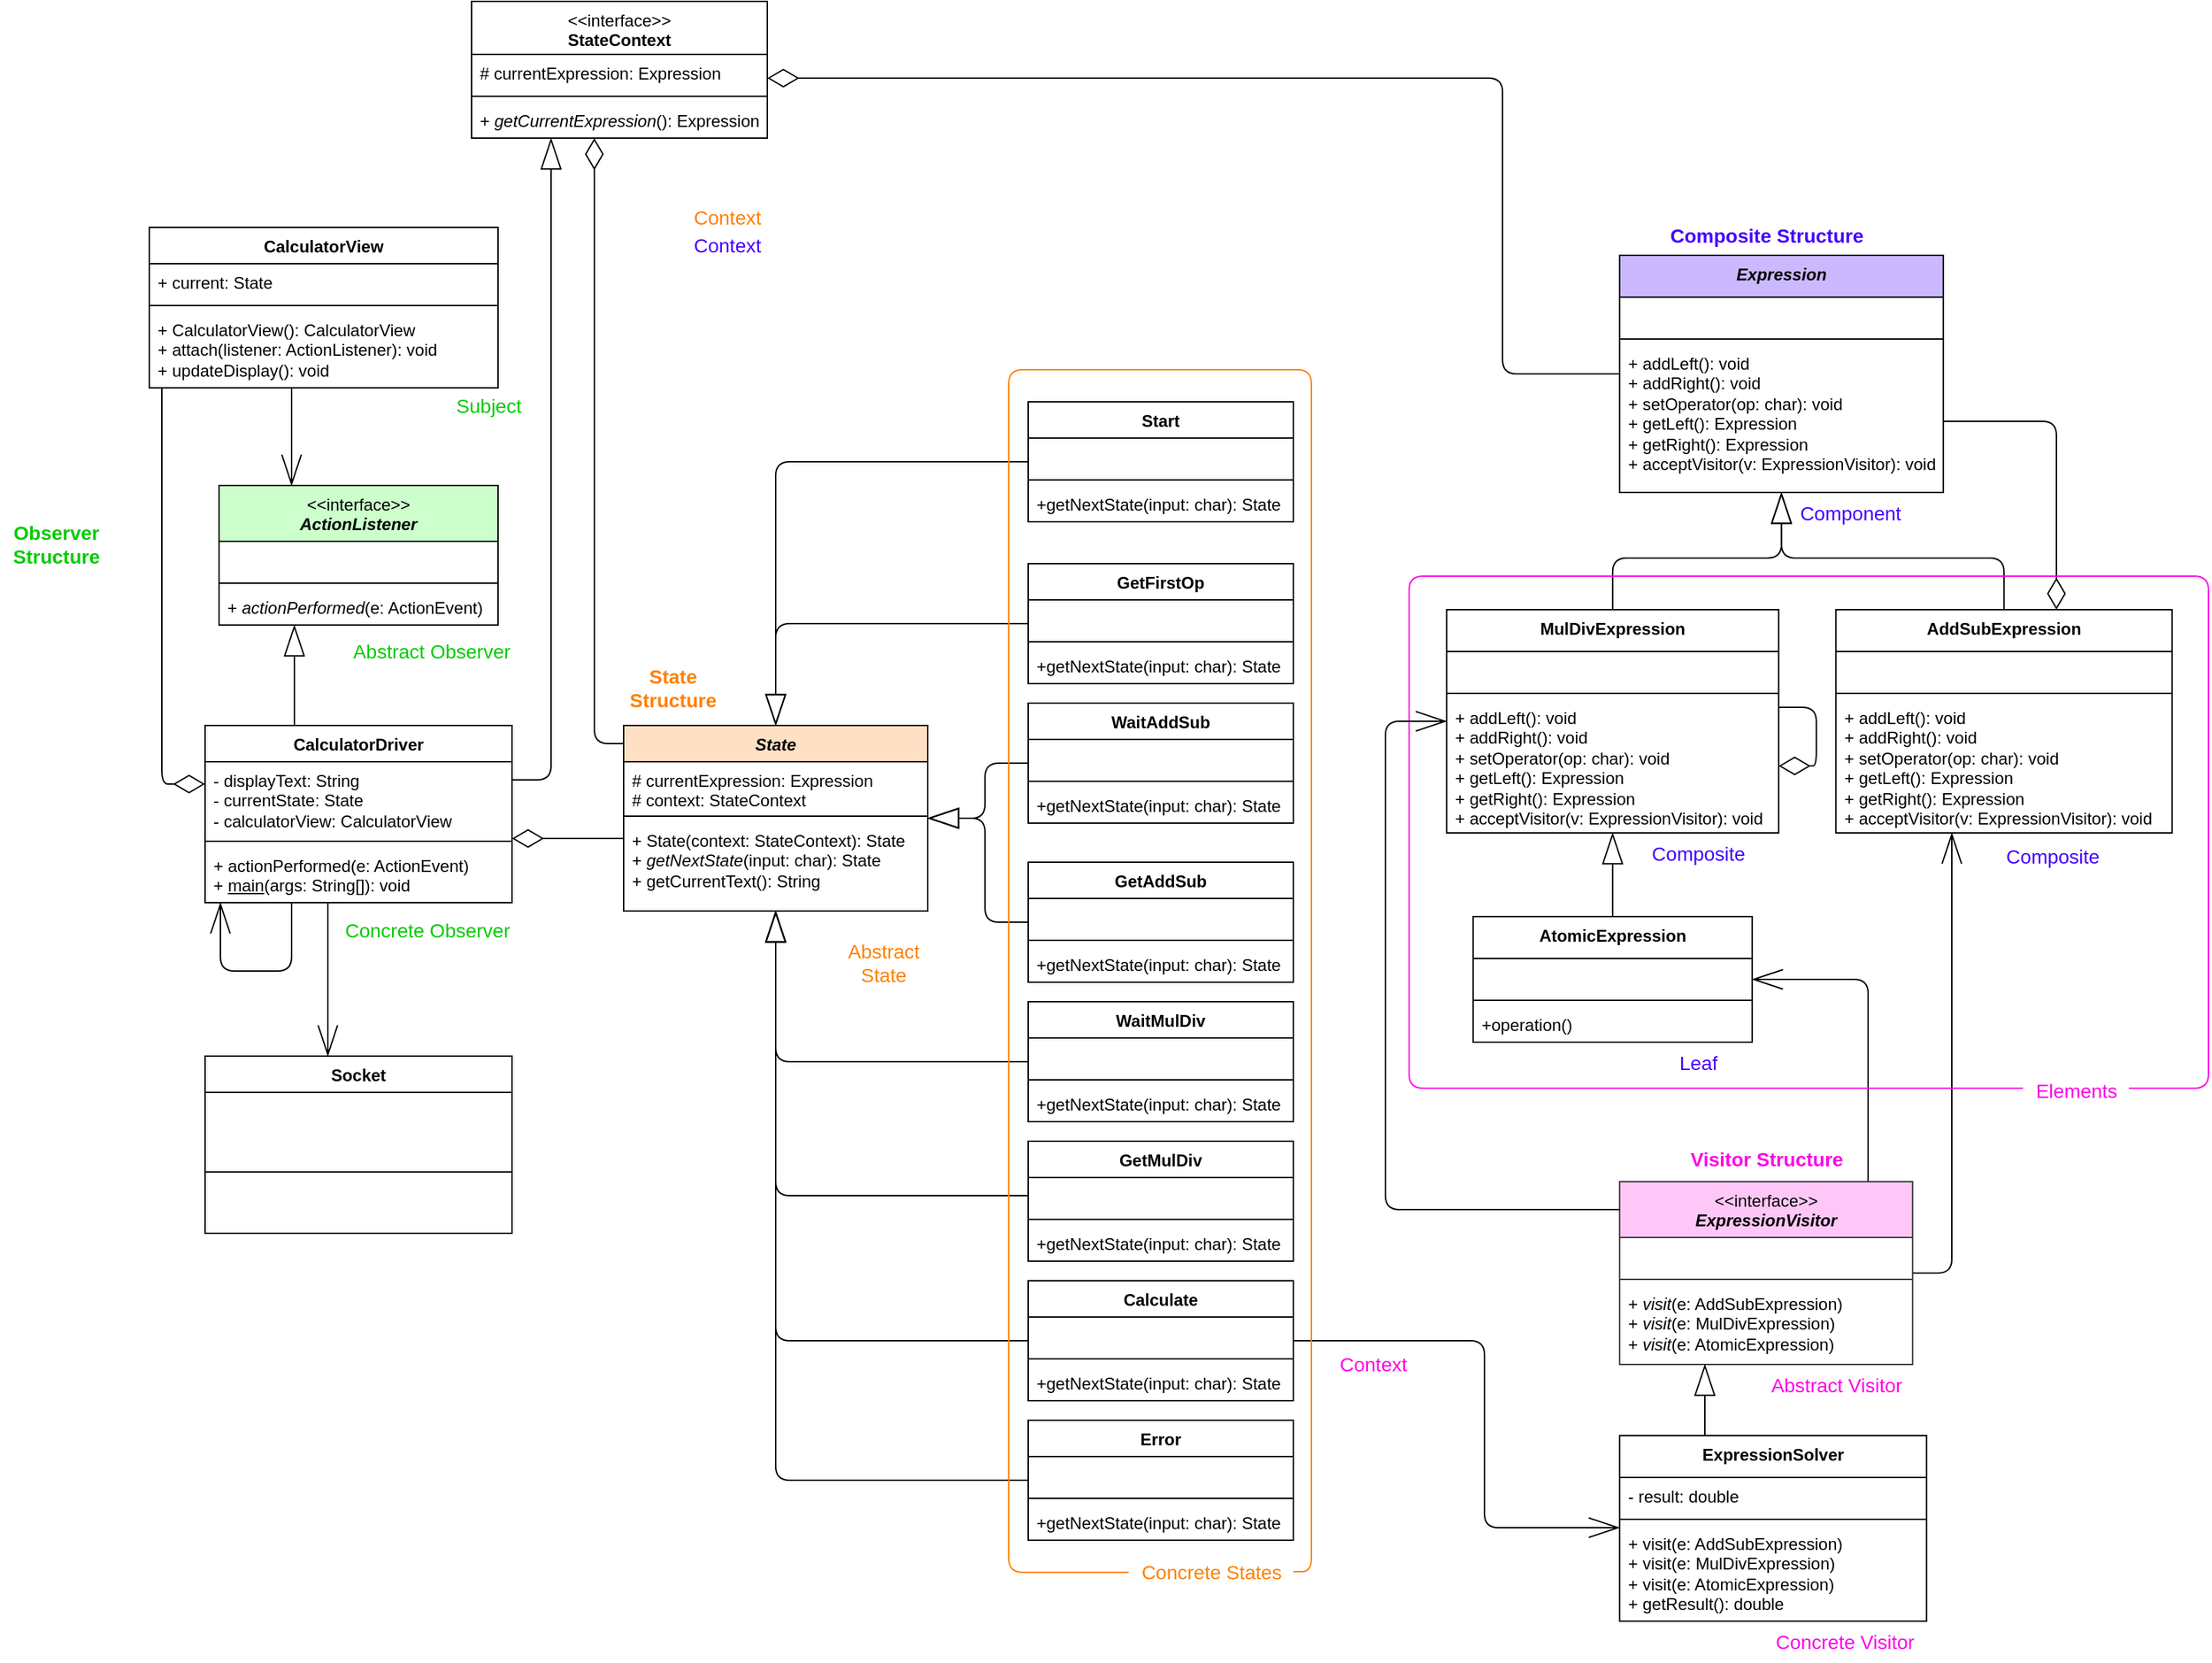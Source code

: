 <mxfile version="24.7.17">
  <diagram name="Page-1" id="OkXsAYMR7_yzgFztzNQj">
    <mxGraphModel dx="733" dy="931" grid="0" gridSize="10" guides="1" tooltips="1" connect="1" arrows="1" fold="1" page="0" pageScale="1" pageWidth="850" pageHeight="1100" background="none" math="0" shadow="0">
      <root>
        <mxCell id="0" />
        <mxCell id="1" parent="0" />
        <mxCell id="SzojaOviCsZuA26BR49B-10" style="edgeStyle=orthogonalEdgeStyle;shape=connector;rounded=1;orthogonalLoop=1;jettySize=auto;html=1;strokeColor=default;align=center;verticalAlign=middle;fontFamily=Helvetica;fontSize=11;fontColor=default;labelBackgroundColor=default;endArrow=blockThin;endFill=0;endSize=20;curved=0;" parent="1" source="slx9O1tNkMX-7MdAAjnx-1" target="4JuCq5wBwQ4GCOeXO2ZA-1" edge="1">
          <mxGeometry relative="1" as="geometry">
            <Array as="points">
              <mxPoint x="214" y="232" />
              <mxPoint x="214" y="232" />
            </Array>
          </mxGeometry>
        </mxCell>
        <mxCell id="5p96m0cr6pta7JbUQtwo-20" style="edgeStyle=orthogonalEdgeStyle;shape=connector;curved=0;rounded=1;orthogonalLoop=1;jettySize=auto;html=1;strokeColor=default;align=center;verticalAlign=middle;fontFamily=Helvetica;fontSize=11;fontColor=default;labelBackgroundColor=default;endArrow=blockThin;endFill=0;endSize=20;" edge="1" parent="1" source="slx9O1tNkMX-7MdAAjnx-1" target="5p96m0cr6pta7JbUQtwo-14">
          <mxGeometry relative="1" as="geometry">
            <Array as="points">
              <mxPoint x="398" y="311" />
            </Array>
          </mxGeometry>
        </mxCell>
        <mxCell id="5p96m0cr6pta7JbUQtwo-28" style="edgeStyle=orthogonalEdgeStyle;shape=connector;curved=0;rounded=1;orthogonalLoop=1;jettySize=auto;html=1;strokeColor=default;align=center;verticalAlign=middle;fontFamily=Helvetica;fontSize=11;fontColor=default;labelBackgroundColor=default;endArrow=openThin;endFill=0;endSize=20;" edge="1" parent="1" source="slx9O1tNkMX-7MdAAjnx-1" target="5p96m0cr6pta7JbUQtwo-23">
          <mxGeometry relative="1" as="geometry">
            <Array as="points">
              <mxPoint x="238" y="455" />
              <mxPoint x="238" y="455" />
            </Array>
          </mxGeometry>
        </mxCell>
        <mxCell id="slx9O1tNkMX-7MdAAjnx-1" value="CalculatorDriver" style="swimlane;fontStyle=1;align=center;verticalAlign=top;childLayout=stackLayout;horizontal=1;startSize=26;horizontalStack=0;resizeParent=1;resizeParentMax=0;resizeLast=0;collapsible=1;marginBottom=0;whiteSpace=wrap;html=1;fillColor=#FFFFFF;" parent="1" vertex="1">
          <mxGeometry x="150" y="272" width="220" height="127" as="geometry" />
        </mxCell>
        <mxCell id="slx9O1tNkMX-7MdAAjnx-2" value="&lt;div&gt;- displayText: String&lt;/div&gt;- currentState: State&lt;div&gt;- calculatorView: CalculatorView&lt;/div&gt;" style="text;strokeColor=none;fillColor=none;align=left;verticalAlign=top;spacingLeft=4;spacingRight=4;overflow=hidden;rotatable=0;points=[[0,0.5],[1,0.5]];portConstraint=eastwest;whiteSpace=wrap;html=1;" parent="slx9O1tNkMX-7MdAAjnx-1" vertex="1">
          <mxGeometry y="26" width="220" height="53" as="geometry" />
        </mxCell>
        <mxCell id="slx9O1tNkMX-7MdAAjnx-3" value="" style="line;strokeWidth=1;fillColor=none;align=left;verticalAlign=middle;spacingTop=-1;spacingLeft=3;spacingRight=3;rotatable=0;labelPosition=right;points=[];portConstraint=eastwest;strokeColor=inherit;" parent="slx9O1tNkMX-7MdAAjnx-1" vertex="1">
          <mxGeometry y="79" width="220" height="8" as="geometry" />
        </mxCell>
        <mxCell id="slx9O1tNkMX-7MdAAjnx-4" value="+&amp;nbsp;actionPerformed(e: ActionEvent)&lt;div&gt;&lt;div&gt;+&amp;nbsp;&lt;u&gt;main&lt;/u&gt;(args: String[]): void&lt;br&gt;&lt;/div&gt;&lt;/div&gt;" style="text;strokeColor=none;fillColor=none;align=left;verticalAlign=top;spacingLeft=4;spacingRight=4;overflow=hidden;rotatable=0;points=[[0,0.5],[1,0.5]];portConstraint=eastwest;whiteSpace=wrap;html=1;" parent="slx9O1tNkMX-7MdAAjnx-1" vertex="1">
          <mxGeometry y="87" width="220" height="40" as="geometry" />
        </mxCell>
        <mxCell id="ds4a52WoSjNEE2UJfY_n-13" style="edgeStyle=orthogonalEdgeStyle;shape=connector;curved=0;rounded=1;orthogonalLoop=1;jettySize=auto;html=1;strokeColor=default;align=center;verticalAlign=middle;fontFamily=Helvetica;fontSize=11;fontColor=default;labelBackgroundColor=default;endArrow=openThin;endFill=0;endSize=20;" parent="slx9O1tNkMX-7MdAAjnx-1" source="slx9O1tNkMX-7MdAAjnx-1" target="slx9O1tNkMX-7MdAAjnx-4" edge="1">
          <mxGeometry relative="1" as="geometry">
            <Array as="points">
              <mxPoint x="62" y="176" />
              <mxPoint x="11" y="176" />
            </Array>
          </mxGeometry>
        </mxCell>
        <mxCell id="slx9O1tNkMX-7MdAAjnx-50" style="edgeStyle=orthogonalEdgeStyle;shape=connector;rounded=1;orthogonalLoop=1;jettySize=auto;html=1;strokeColor=default;align=center;verticalAlign=middle;fontFamily=Helvetica;fontSize=11;fontColor=default;labelBackgroundColor=default;endArrow=diamondThin;endFill=0;endSize=20;curved=0;" parent="1" source="slx9O1tNkMX-7MdAAjnx-5" target="slx9O1tNkMX-7MdAAjnx-1" edge="1">
          <mxGeometry relative="1" as="geometry">
            <Array as="points">
              <mxPoint x="418" y="353" />
              <mxPoint x="418" y="353" />
            </Array>
          </mxGeometry>
        </mxCell>
        <mxCell id="5p96m0cr6pta7JbUQtwo-19" style="edgeStyle=orthogonalEdgeStyle;shape=connector;curved=0;rounded=1;orthogonalLoop=1;jettySize=auto;html=1;strokeColor=default;align=center;verticalAlign=middle;fontFamily=Helvetica;fontSize=11;fontColor=default;labelBackgroundColor=default;endArrow=diamondThin;endFill=0;endSize=20;" edge="1" parent="1" source="slx9O1tNkMX-7MdAAjnx-5" target="5p96m0cr6pta7JbUQtwo-14">
          <mxGeometry relative="1" as="geometry">
            <Array as="points">
              <mxPoint x="429" y="285" />
            </Array>
          </mxGeometry>
        </mxCell>
        <mxCell id="slx9O1tNkMX-7MdAAjnx-5" value="&lt;i&gt;State&lt;/i&gt;" style="swimlane;fontStyle=1;align=center;verticalAlign=top;childLayout=stackLayout;horizontal=1;startSize=26;horizontalStack=0;resizeParent=1;resizeParentMax=0;resizeLast=0;collapsible=1;marginBottom=0;whiteSpace=wrap;html=1;fillColor=#FFE0C4;" parent="1" vertex="1">
          <mxGeometry x="450" y="272" width="218" height="133" as="geometry" />
        </mxCell>
        <mxCell id="slx9O1tNkMX-7MdAAjnx-6" value="&lt;div&gt;# currentExpression: Expression&lt;/div&gt;&lt;div&gt;# context: StateContext&lt;/div&gt;" style="text;strokeColor=none;fillColor=none;align=left;verticalAlign=top;spacingLeft=4;spacingRight=4;overflow=hidden;rotatable=0;points=[[0,0.5],[1,0.5]];portConstraint=eastwest;whiteSpace=wrap;html=1;" parent="slx9O1tNkMX-7MdAAjnx-5" vertex="1">
          <mxGeometry y="26" width="218" height="35" as="geometry" />
        </mxCell>
        <mxCell id="slx9O1tNkMX-7MdAAjnx-7" value="" style="line;strokeWidth=1;fillColor=none;align=left;verticalAlign=middle;spacingTop=-1;spacingLeft=3;spacingRight=3;rotatable=0;labelPosition=right;points=[];portConstraint=eastwest;strokeColor=inherit;" parent="slx9O1tNkMX-7MdAAjnx-5" vertex="1">
          <mxGeometry y="61" width="218" height="8" as="geometry" />
        </mxCell>
        <mxCell id="slx9O1tNkMX-7MdAAjnx-8" value="+ State(context: StateContext): State&lt;div&gt;+&amp;nbsp;&lt;i&gt;getNextState&lt;/i&gt;(input: char): State&lt;div&gt;+ getCurrentText(): String&lt;/div&gt;&lt;/div&gt;" style="text;strokeColor=none;fillColor=none;align=left;verticalAlign=top;spacingLeft=4;spacingRight=4;overflow=hidden;rotatable=0;points=[[0,0.5],[1,0.5]];portConstraint=eastwest;whiteSpace=wrap;html=1;" parent="slx9O1tNkMX-7MdAAjnx-5" vertex="1">
          <mxGeometry y="69" width="218" height="64" as="geometry" />
        </mxCell>
        <mxCell id="slx9O1tNkMX-7MdAAjnx-41" style="edgeStyle=orthogonalEdgeStyle;rounded=1;orthogonalLoop=1;jettySize=auto;html=1;endArrow=blockThin;endFill=0;endSize=20;curved=0;" parent="1" source="slx9O1tNkMX-7MdAAjnx-9" target="slx9O1tNkMX-7MdAAjnx-5" edge="1">
          <mxGeometry relative="1" as="geometry" />
        </mxCell>
        <mxCell id="slx9O1tNkMX-7MdAAjnx-9" value="Start" style="swimlane;fontStyle=1;align=center;verticalAlign=top;childLayout=stackLayout;horizontal=1;startSize=26;horizontalStack=0;resizeParent=1;resizeParentMax=0;resizeLast=0;collapsible=1;marginBottom=0;whiteSpace=wrap;html=1;" parent="1" vertex="1">
          <mxGeometry x="740" y="40" width="190" height="86" as="geometry" />
        </mxCell>
        <mxCell id="slx9O1tNkMX-7MdAAjnx-10" value="&amp;nbsp;" style="text;strokeColor=none;fillColor=none;align=left;verticalAlign=top;spacingLeft=4;spacingRight=4;overflow=hidden;rotatable=0;points=[[0,0.5],[1,0.5]];portConstraint=eastwest;whiteSpace=wrap;html=1;" parent="slx9O1tNkMX-7MdAAjnx-9" vertex="1">
          <mxGeometry y="26" width="190" height="26" as="geometry" />
        </mxCell>
        <mxCell id="slx9O1tNkMX-7MdAAjnx-11" value="" style="line;strokeWidth=1;fillColor=none;align=left;verticalAlign=middle;spacingTop=-1;spacingLeft=3;spacingRight=3;rotatable=0;labelPosition=right;points=[];portConstraint=eastwest;strokeColor=inherit;" parent="slx9O1tNkMX-7MdAAjnx-9" vertex="1">
          <mxGeometry y="52" width="190" height="8" as="geometry" />
        </mxCell>
        <mxCell id="slx9O1tNkMX-7MdAAjnx-12" value="+getNextState(input: char): State" style="text;strokeColor=none;fillColor=none;align=left;verticalAlign=top;spacingLeft=4;spacingRight=4;overflow=hidden;rotatable=0;points=[[0,0.5],[1,0.5]];portConstraint=eastwest;whiteSpace=wrap;html=1;" parent="slx9O1tNkMX-7MdAAjnx-9" vertex="1">
          <mxGeometry y="60" width="190" height="26" as="geometry" />
        </mxCell>
        <mxCell id="slx9O1tNkMX-7MdAAjnx-42" style="edgeStyle=orthogonalEdgeStyle;shape=connector;rounded=1;orthogonalLoop=1;jettySize=auto;html=1;strokeColor=default;align=center;verticalAlign=middle;fontFamily=Helvetica;fontSize=11;fontColor=default;labelBackgroundColor=default;endArrow=blockThin;endFill=0;endSize=20;curved=0;" parent="1" source="slx9O1tNkMX-7MdAAjnx-13" target="slx9O1tNkMX-7MdAAjnx-5" edge="1">
          <mxGeometry relative="1" as="geometry" />
        </mxCell>
        <mxCell id="slx9O1tNkMX-7MdAAjnx-13" value="GetFirstOp" style="swimlane;fontStyle=1;align=center;verticalAlign=top;childLayout=stackLayout;horizontal=1;startSize=26;horizontalStack=0;resizeParent=1;resizeParentMax=0;resizeLast=0;collapsible=1;marginBottom=0;whiteSpace=wrap;html=1;" parent="1" vertex="1">
          <mxGeometry x="740" y="156" width="190" height="86" as="geometry" />
        </mxCell>
        <mxCell id="slx9O1tNkMX-7MdAAjnx-14" value="&amp;nbsp;" style="text;strokeColor=none;fillColor=none;align=left;verticalAlign=top;spacingLeft=4;spacingRight=4;overflow=hidden;rotatable=0;points=[[0,0.5],[1,0.5]];portConstraint=eastwest;whiteSpace=wrap;html=1;" parent="slx9O1tNkMX-7MdAAjnx-13" vertex="1">
          <mxGeometry y="26" width="190" height="26" as="geometry" />
        </mxCell>
        <mxCell id="slx9O1tNkMX-7MdAAjnx-15" value="" style="line;strokeWidth=1;fillColor=none;align=left;verticalAlign=middle;spacingTop=-1;spacingLeft=3;spacingRight=3;rotatable=0;labelPosition=right;points=[];portConstraint=eastwest;strokeColor=inherit;" parent="slx9O1tNkMX-7MdAAjnx-13" vertex="1">
          <mxGeometry y="52" width="190" height="8" as="geometry" />
        </mxCell>
        <mxCell id="slx9O1tNkMX-7MdAAjnx-16" value="+getNextState(input: char): State" style="text;strokeColor=none;fillColor=none;align=left;verticalAlign=top;spacingLeft=4;spacingRight=4;overflow=hidden;rotatable=0;points=[[0,0.5],[1,0.5]];portConstraint=eastwest;whiteSpace=wrap;html=1;" parent="slx9O1tNkMX-7MdAAjnx-13" vertex="1">
          <mxGeometry y="60" width="190" height="26" as="geometry" />
        </mxCell>
        <mxCell id="slx9O1tNkMX-7MdAAjnx-43" style="edgeStyle=orthogonalEdgeStyle;shape=connector;rounded=1;orthogonalLoop=1;jettySize=auto;html=1;strokeColor=default;align=center;verticalAlign=middle;fontFamily=Helvetica;fontSize=11;fontColor=default;labelBackgroundColor=default;endArrow=blockThin;endFill=0;endSize=20;curved=0;" parent="1" source="slx9O1tNkMX-7MdAAjnx-17" target="slx9O1tNkMX-7MdAAjnx-5" edge="1">
          <mxGeometry relative="1" as="geometry" />
        </mxCell>
        <mxCell id="slx9O1tNkMX-7MdAAjnx-17" value="WaitAddSub" style="swimlane;fontStyle=1;align=center;verticalAlign=top;childLayout=stackLayout;horizontal=1;startSize=26;horizontalStack=0;resizeParent=1;resizeParentMax=0;resizeLast=0;collapsible=1;marginBottom=0;whiteSpace=wrap;html=1;" parent="1" vertex="1">
          <mxGeometry x="740" y="256" width="190" height="86" as="geometry" />
        </mxCell>
        <mxCell id="slx9O1tNkMX-7MdAAjnx-18" value="&amp;nbsp;" style="text;strokeColor=none;fillColor=none;align=left;verticalAlign=top;spacingLeft=4;spacingRight=4;overflow=hidden;rotatable=0;points=[[0,0.5],[1,0.5]];portConstraint=eastwest;whiteSpace=wrap;html=1;" parent="slx9O1tNkMX-7MdAAjnx-17" vertex="1">
          <mxGeometry y="26" width="190" height="26" as="geometry" />
        </mxCell>
        <mxCell id="slx9O1tNkMX-7MdAAjnx-19" value="" style="line;strokeWidth=1;fillColor=none;align=left;verticalAlign=middle;spacingTop=-1;spacingLeft=3;spacingRight=3;rotatable=0;labelPosition=right;points=[];portConstraint=eastwest;strokeColor=inherit;" parent="slx9O1tNkMX-7MdAAjnx-17" vertex="1">
          <mxGeometry y="52" width="190" height="8" as="geometry" />
        </mxCell>
        <mxCell id="slx9O1tNkMX-7MdAAjnx-20" value="+getNextState(input: char): State" style="text;strokeColor=none;fillColor=none;align=left;verticalAlign=top;spacingLeft=4;spacingRight=4;overflow=hidden;rotatable=0;points=[[0,0.5],[1,0.5]];portConstraint=eastwest;whiteSpace=wrap;html=1;" parent="slx9O1tNkMX-7MdAAjnx-17" vertex="1">
          <mxGeometry y="60" width="190" height="26" as="geometry" />
        </mxCell>
        <mxCell id="slx9O1tNkMX-7MdAAjnx-44" style="edgeStyle=orthogonalEdgeStyle;shape=connector;rounded=1;orthogonalLoop=1;jettySize=auto;html=1;strokeColor=default;align=center;verticalAlign=middle;fontFamily=Helvetica;fontSize=11;fontColor=default;labelBackgroundColor=default;endArrow=blockThin;endFill=0;endSize=20;curved=0;" parent="1" source="slx9O1tNkMX-7MdAAjnx-21" target="slx9O1tNkMX-7MdAAjnx-5" edge="1">
          <mxGeometry relative="1" as="geometry" />
        </mxCell>
        <mxCell id="slx9O1tNkMX-7MdAAjnx-21" value="GetAddSub" style="swimlane;fontStyle=1;align=center;verticalAlign=top;childLayout=stackLayout;horizontal=1;startSize=26;horizontalStack=0;resizeParent=1;resizeParentMax=0;resizeLast=0;collapsible=1;marginBottom=0;whiteSpace=wrap;html=1;" parent="1" vertex="1">
          <mxGeometry x="740" y="370" width="190" height="86" as="geometry" />
        </mxCell>
        <mxCell id="slx9O1tNkMX-7MdAAjnx-22" value="&amp;nbsp;" style="text;strokeColor=none;fillColor=none;align=left;verticalAlign=top;spacingLeft=4;spacingRight=4;overflow=hidden;rotatable=0;points=[[0,0.5],[1,0.5]];portConstraint=eastwest;whiteSpace=wrap;html=1;" parent="slx9O1tNkMX-7MdAAjnx-21" vertex="1">
          <mxGeometry y="26" width="190" height="26" as="geometry" />
        </mxCell>
        <mxCell id="slx9O1tNkMX-7MdAAjnx-23" value="" style="line;strokeWidth=1;fillColor=none;align=left;verticalAlign=middle;spacingTop=-1;spacingLeft=3;spacingRight=3;rotatable=0;labelPosition=right;points=[];portConstraint=eastwest;strokeColor=inherit;" parent="slx9O1tNkMX-7MdAAjnx-21" vertex="1">
          <mxGeometry y="52" width="190" height="8" as="geometry" />
        </mxCell>
        <mxCell id="slx9O1tNkMX-7MdAAjnx-24" value="+getNextState(input: char): State" style="text;strokeColor=none;fillColor=none;align=left;verticalAlign=top;spacingLeft=4;spacingRight=4;overflow=hidden;rotatable=0;points=[[0,0.5],[1,0.5]];portConstraint=eastwest;whiteSpace=wrap;html=1;" parent="slx9O1tNkMX-7MdAAjnx-21" vertex="1">
          <mxGeometry y="60" width="190" height="26" as="geometry" />
        </mxCell>
        <mxCell id="slx9O1tNkMX-7MdAAjnx-45" style="edgeStyle=orthogonalEdgeStyle;shape=connector;rounded=1;orthogonalLoop=1;jettySize=auto;html=1;strokeColor=default;align=center;verticalAlign=middle;fontFamily=Helvetica;fontSize=11;fontColor=default;labelBackgroundColor=default;endArrow=blockThin;endFill=0;endSize=20;curved=0;" parent="1" source="slx9O1tNkMX-7MdAAjnx-25" target="slx9O1tNkMX-7MdAAjnx-5" edge="1">
          <mxGeometry relative="1" as="geometry" />
        </mxCell>
        <mxCell id="slx9O1tNkMX-7MdAAjnx-25" value="WaitMulDiv" style="swimlane;fontStyle=1;align=center;verticalAlign=top;childLayout=stackLayout;horizontal=1;startSize=26;horizontalStack=0;resizeParent=1;resizeParentMax=0;resizeLast=0;collapsible=1;marginBottom=0;whiteSpace=wrap;html=1;" parent="1" vertex="1">
          <mxGeometry x="740" y="470" width="190" height="86" as="geometry" />
        </mxCell>
        <mxCell id="slx9O1tNkMX-7MdAAjnx-26" value="&amp;nbsp;" style="text;strokeColor=none;fillColor=none;align=left;verticalAlign=top;spacingLeft=4;spacingRight=4;overflow=hidden;rotatable=0;points=[[0,0.5],[1,0.5]];portConstraint=eastwest;whiteSpace=wrap;html=1;" parent="slx9O1tNkMX-7MdAAjnx-25" vertex="1">
          <mxGeometry y="26" width="190" height="26" as="geometry" />
        </mxCell>
        <mxCell id="slx9O1tNkMX-7MdAAjnx-27" value="" style="line;strokeWidth=1;fillColor=none;align=left;verticalAlign=middle;spacingTop=-1;spacingLeft=3;spacingRight=3;rotatable=0;labelPosition=right;points=[];portConstraint=eastwest;strokeColor=inherit;" parent="slx9O1tNkMX-7MdAAjnx-25" vertex="1">
          <mxGeometry y="52" width="190" height="8" as="geometry" />
        </mxCell>
        <mxCell id="slx9O1tNkMX-7MdAAjnx-28" value="+getNextState(input: char): State" style="text;strokeColor=none;fillColor=none;align=left;verticalAlign=top;spacingLeft=4;spacingRight=4;overflow=hidden;rotatable=0;points=[[0,0.5],[1,0.5]];portConstraint=eastwest;whiteSpace=wrap;html=1;" parent="slx9O1tNkMX-7MdAAjnx-25" vertex="1">
          <mxGeometry y="60" width="190" height="26" as="geometry" />
        </mxCell>
        <mxCell id="slx9O1tNkMX-7MdAAjnx-29" value="Get&lt;span style=&quot;background-color: initial;&quot;&gt;MulDiv&lt;/span&gt;" style="swimlane;fontStyle=1;align=center;verticalAlign=top;childLayout=stackLayout;horizontal=1;startSize=26;horizontalStack=0;resizeParent=1;resizeParentMax=0;resizeLast=0;collapsible=1;marginBottom=0;whiteSpace=wrap;html=1;" parent="1" vertex="1">
          <mxGeometry x="740" y="570" width="190" height="86" as="geometry" />
        </mxCell>
        <mxCell id="slx9O1tNkMX-7MdAAjnx-30" value="&amp;nbsp;" style="text;strokeColor=none;fillColor=none;align=left;verticalAlign=top;spacingLeft=4;spacingRight=4;overflow=hidden;rotatable=0;points=[[0,0.5],[1,0.5]];portConstraint=eastwest;whiteSpace=wrap;html=1;" parent="slx9O1tNkMX-7MdAAjnx-29" vertex="1">
          <mxGeometry y="26" width="190" height="26" as="geometry" />
        </mxCell>
        <mxCell id="slx9O1tNkMX-7MdAAjnx-31" value="" style="line;strokeWidth=1;fillColor=none;align=left;verticalAlign=middle;spacingTop=-1;spacingLeft=3;spacingRight=3;rotatable=0;labelPosition=right;points=[];portConstraint=eastwest;strokeColor=inherit;" parent="slx9O1tNkMX-7MdAAjnx-29" vertex="1">
          <mxGeometry y="52" width="190" height="8" as="geometry" />
        </mxCell>
        <mxCell id="slx9O1tNkMX-7MdAAjnx-32" value="+getNextState(input: char): State" style="text;strokeColor=none;fillColor=none;align=left;verticalAlign=top;spacingLeft=4;spacingRight=4;overflow=hidden;rotatable=0;points=[[0,0.5],[1,0.5]];portConstraint=eastwest;whiteSpace=wrap;html=1;" parent="slx9O1tNkMX-7MdAAjnx-29" vertex="1">
          <mxGeometry y="60" width="190" height="26" as="geometry" />
        </mxCell>
        <mxCell id="slx9O1tNkMX-7MdAAjnx-47" style="edgeStyle=orthogonalEdgeStyle;shape=connector;rounded=1;orthogonalLoop=1;jettySize=auto;html=1;strokeColor=default;align=center;verticalAlign=middle;fontFamily=Helvetica;fontSize=11;fontColor=default;labelBackgroundColor=default;endArrow=blockThin;endFill=0;endSize=20;curved=0;" parent="1" source="slx9O1tNkMX-7MdAAjnx-33" target="slx9O1tNkMX-7MdAAjnx-5" edge="1">
          <mxGeometry relative="1" as="geometry" />
        </mxCell>
        <mxCell id="5p96m0cr6pta7JbUQtwo-5" style="edgeStyle=orthogonalEdgeStyle;shape=connector;curved=0;rounded=1;orthogonalLoop=1;jettySize=auto;html=1;strokeColor=default;align=center;verticalAlign=middle;fontFamily=Helvetica;fontSize=11;fontColor=default;labelBackgroundColor=default;endArrow=openThin;endFill=0;endSize=20;" edge="1" parent="1" source="slx9O1tNkMX-7MdAAjnx-33" target="SzojaOviCsZuA26BR49B-45">
          <mxGeometry relative="1" as="geometry">
            <Array as="points">
              <mxPoint x="1067" y="713" />
              <mxPoint x="1067" y="847" />
            </Array>
          </mxGeometry>
        </mxCell>
        <mxCell id="slx9O1tNkMX-7MdAAjnx-33" value="Calculate" style="swimlane;fontStyle=1;align=center;verticalAlign=top;childLayout=stackLayout;horizontal=1;startSize=26;horizontalStack=0;resizeParent=1;resizeParentMax=0;resizeLast=0;collapsible=1;marginBottom=0;whiteSpace=wrap;html=1;" parent="1" vertex="1">
          <mxGeometry x="740" y="670" width="190" height="86" as="geometry" />
        </mxCell>
        <mxCell id="slx9O1tNkMX-7MdAAjnx-34" value="&amp;nbsp;" style="text;strokeColor=none;fillColor=none;align=left;verticalAlign=top;spacingLeft=4;spacingRight=4;overflow=hidden;rotatable=0;points=[[0,0.5],[1,0.5]];portConstraint=eastwest;whiteSpace=wrap;html=1;" parent="slx9O1tNkMX-7MdAAjnx-33" vertex="1">
          <mxGeometry y="26" width="190" height="26" as="geometry" />
        </mxCell>
        <mxCell id="slx9O1tNkMX-7MdAAjnx-35" value="" style="line;strokeWidth=1;fillColor=none;align=left;verticalAlign=middle;spacingTop=-1;spacingLeft=3;spacingRight=3;rotatable=0;labelPosition=right;points=[];portConstraint=eastwest;strokeColor=inherit;" parent="slx9O1tNkMX-7MdAAjnx-33" vertex="1">
          <mxGeometry y="52" width="190" height="8" as="geometry" />
        </mxCell>
        <mxCell id="slx9O1tNkMX-7MdAAjnx-36" value="+getNextState(input: char): State" style="text;strokeColor=none;fillColor=none;align=left;verticalAlign=top;spacingLeft=4;spacingRight=4;overflow=hidden;rotatable=0;points=[[0,0.5],[1,0.5]];portConstraint=eastwest;whiteSpace=wrap;html=1;" parent="slx9O1tNkMX-7MdAAjnx-33" vertex="1">
          <mxGeometry y="60" width="190" height="26" as="geometry" />
        </mxCell>
        <mxCell id="slx9O1tNkMX-7MdAAjnx-49" style="edgeStyle=orthogonalEdgeStyle;shape=connector;rounded=1;orthogonalLoop=1;jettySize=auto;html=1;strokeColor=default;align=center;verticalAlign=middle;fontFamily=Helvetica;fontSize=11;fontColor=default;labelBackgroundColor=default;endArrow=blockThin;endFill=0;endSize=20;curved=0;" parent="1" source="slx9O1tNkMX-7MdAAjnx-37" target="slx9O1tNkMX-7MdAAjnx-5" edge="1">
          <mxGeometry relative="1" as="geometry" />
        </mxCell>
        <mxCell id="slx9O1tNkMX-7MdAAjnx-37" value="Error" style="swimlane;fontStyle=1;align=center;verticalAlign=top;childLayout=stackLayout;horizontal=1;startSize=26;horizontalStack=0;resizeParent=1;resizeParentMax=0;resizeLast=0;collapsible=1;marginBottom=0;whiteSpace=wrap;html=1;" parent="1" vertex="1">
          <mxGeometry x="740" y="770" width="190" height="86" as="geometry" />
        </mxCell>
        <mxCell id="slx9O1tNkMX-7MdAAjnx-38" value="&amp;nbsp;" style="text;strokeColor=none;fillColor=none;align=left;verticalAlign=top;spacingLeft=4;spacingRight=4;overflow=hidden;rotatable=0;points=[[0,0.5],[1,0.5]];portConstraint=eastwest;whiteSpace=wrap;html=1;" parent="slx9O1tNkMX-7MdAAjnx-37" vertex="1">
          <mxGeometry y="26" width="190" height="26" as="geometry" />
        </mxCell>
        <mxCell id="slx9O1tNkMX-7MdAAjnx-39" value="" style="line;strokeWidth=1;fillColor=none;align=left;verticalAlign=middle;spacingTop=-1;spacingLeft=3;spacingRight=3;rotatable=0;labelPosition=right;points=[];portConstraint=eastwest;strokeColor=inherit;" parent="slx9O1tNkMX-7MdAAjnx-37" vertex="1">
          <mxGeometry y="52" width="190" height="8" as="geometry" />
        </mxCell>
        <mxCell id="slx9O1tNkMX-7MdAAjnx-40" value="+getNextState(input: char): State" style="text;strokeColor=none;fillColor=none;align=left;verticalAlign=top;spacingLeft=4;spacingRight=4;overflow=hidden;rotatable=0;points=[[0,0.5],[1,0.5]];portConstraint=eastwest;whiteSpace=wrap;html=1;" parent="slx9O1tNkMX-7MdAAjnx-37" vertex="1">
          <mxGeometry y="60" width="190" height="26" as="geometry" />
        </mxCell>
        <mxCell id="slx9O1tNkMX-7MdAAjnx-46" style="edgeStyle=orthogonalEdgeStyle;shape=connector;rounded=1;orthogonalLoop=1;jettySize=auto;html=1;strokeColor=default;align=center;verticalAlign=middle;fontFamily=Helvetica;fontSize=11;fontColor=default;labelBackgroundColor=default;endArrow=blockThin;endFill=0;endSize=20;curved=0;" parent="1" source="slx9O1tNkMX-7MdAAjnx-30" target="slx9O1tNkMX-7MdAAjnx-5" edge="1">
          <mxGeometry relative="1" as="geometry" />
        </mxCell>
        <mxCell id="4JuCq5wBwQ4GCOeXO2ZA-6" style="edgeStyle=orthogonalEdgeStyle;rounded=1;orthogonalLoop=1;jettySize=auto;html=1;endArrow=openThin;endFill=0;endSize=20;curved=0;" parent="1" source="slx9O1tNkMX-7MdAAjnx-51" target="4JuCq5wBwQ4GCOeXO2ZA-1" edge="1">
          <mxGeometry relative="1" as="geometry">
            <Array as="points">
              <mxPoint x="212" y="65" />
              <mxPoint x="212" y="65" />
            </Array>
          </mxGeometry>
        </mxCell>
        <mxCell id="SzojaOviCsZuA26BR49B-12" style="edgeStyle=orthogonalEdgeStyle;shape=connector;rounded=1;orthogonalLoop=1;jettySize=auto;html=1;strokeColor=default;align=center;verticalAlign=middle;fontFamily=Helvetica;fontSize=11;fontColor=default;labelBackgroundColor=default;endArrow=diamondThin;endFill=0;endSize=20;curved=0;" parent="1" source="slx9O1tNkMX-7MdAAjnx-51" target="slx9O1tNkMX-7MdAAjnx-1" edge="1">
          <mxGeometry relative="1" as="geometry">
            <Array as="points">
              <mxPoint x="119" y="314" />
            </Array>
          </mxGeometry>
        </mxCell>
        <mxCell id="slx9O1tNkMX-7MdAAjnx-51" value="CalculatorView" style="swimlane;fontStyle=1;align=center;verticalAlign=top;childLayout=stackLayout;horizontal=1;startSize=26;horizontalStack=0;resizeParent=1;resizeParentMax=0;resizeLast=0;collapsible=1;marginBottom=0;whiteSpace=wrap;html=1;" parent="1" vertex="1">
          <mxGeometry x="110" y="-85" width="250" height="115" as="geometry" />
        </mxCell>
        <mxCell id="slx9O1tNkMX-7MdAAjnx-52" value="+ current: State" style="text;strokeColor=none;fillColor=none;align=left;verticalAlign=top;spacingLeft=4;spacingRight=4;overflow=hidden;rotatable=0;points=[[0,0.5],[1,0.5]];portConstraint=eastwest;whiteSpace=wrap;html=1;" parent="slx9O1tNkMX-7MdAAjnx-51" vertex="1">
          <mxGeometry y="26" width="250" height="26" as="geometry" />
        </mxCell>
        <mxCell id="slx9O1tNkMX-7MdAAjnx-53" value="" style="line;strokeWidth=1;fillColor=none;align=left;verticalAlign=middle;spacingTop=-1;spacingLeft=3;spacingRight=3;rotatable=0;labelPosition=right;points=[];portConstraint=eastwest;strokeColor=inherit;" parent="slx9O1tNkMX-7MdAAjnx-51" vertex="1">
          <mxGeometry y="52" width="250" height="8" as="geometry" />
        </mxCell>
        <mxCell id="slx9O1tNkMX-7MdAAjnx-54" value="&lt;div&gt;+ CalculatorView(): CalculatorView&lt;/div&gt;&lt;div&gt;&lt;span style=&quot;background-color: initial;&quot;&gt;+ attach(listener: ActionListener): void&lt;/span&gt;&lt;br&gt;&lt;/div&gt;&lt;div&gt;&lt;div&gt;+ updateDisplay(): void&lt;/div&gt;&lt;/div&gt;" style="text;strokeColor=none;fillColor=none;align=left;verticalAlign=top;spacingLeft=4;spacingRight=4;overflow=hidden;rotatable=0;points=[[0,0.5],[1,0.5]];portConstraint=eastwest;whiteSpace=wrap;html=1;" parent="slx9O1tNkMX-7MdAAjnx-51" vertex="1">
          <mxGeometry y="60" width="250" height="55" as="geometry" />
        </mxCell>
        <mxCell id="4JuCq5wBwQ4GCOeXO2ZA-1" value="&lt;span style=&quot;font-weight: normal;&quot;&gt;&amp;lt;&amp;lt;interface&amp;gt;&amp;gt;&lt;br&gt;&lt;/span&gt;&lt;i&gt;ActionListener&lt;/i&gt;" style="swimlane;fontStyle=1;align=center;verticalAlign=top;childLayout=stackLayout;horizontal=1;startSize=40;horizontalStack=0;resizeParent=1;resizeParentMax=0;resizeLast=0;collapsible=1;marginBottom=0;whiteSpace=wrap;html=1;fillColor=#CCFFCC;" parent="1" vertex="1">
          <mxGeometry x="160" y="100" width="200" height="100" as="geometry" />
        </mxCell>
        <mxCell id="4JuCq5wBwQ4GCOeXO2ZA-2" value="&amp;nbsp;" style="text;strokeColor=none;fillColor=none;align=left;verticalAlign=top;spacingLeft=4;spacingRight=4;overflow=hidden;rotatable=0;points=[[0,0.5],[1,0.5]];portConstraint=eastwest;whiteSpace=wrap;html=1;" parent="4JuCq5wBwQ4GCOeXO2ZA-1" vertex="1">
          <mxGeometry y="40" width="200" height="26" as="geometry" />
        </mxCell>
        <mxCell id="4JuCq5wBwQ4GCOeXO2ZA-3" value="" style="line;strokeWidth=1;fillColor=none;align=left;verticalAlign=middle;spacingTop=-1;spacingLeft=3;spacingRight=3;rotatable=0;labelPosition=right;points=[];portConstraint=eastwest;strokeColor=inherit;" parent="4JuCq5wBwQ4GCOeXO2ZA-1" vertex="1">
          <mxGeometry y="66" width="200" height="8" as="geometry" />
        </mxCell>
        <mxCell id="4JuCq5wBwQ4GCOeXO2ZA-4" value="+ &lt;i&gt;actionPerformed&lt;/i&gt;(e: ActionEvent)" style="text;strokeColor=none;fillColor=none;align=left;verticalAlign=top;spacingLeft=4;spacingRight=4;overflow=hidden;rotatable=0;points=[[0,0.5],[1,0.5]];portConstraint=eastwest;whiteSpace=wrap;html=1;" parent="4JuCq5wBwQ4GCOeXO2ZA-1" vertex="1">
          <mxGeometry y="74" width="200" height="26" as="geometry" />
        </mxCell>
        <mxCell id="5p96m0cr6pta7JbUQtwo-6" style="edgeStyle=orthogonalEdgeStyle;shape=connector;curved=0;rounded=1;orthogonalLoop=1;jettySize=auto;html=1;strokeColor=default;align=center;verticalAlign=middle;fontFamily=Helvetica;fontSize=11;fontColor=default;labelBackgroundColor=default;endArrow=openThin;endFill=0;endSize=20;" edge="1" parent="1" source="SzojaOviCsZuA26BR49B-13" target="SzojaOviCsZuA26BR49B-33">
          <mxGeometry relative="1" as="geometry">
            <Array as="points">
              <mxPoint x="1342" y="454" />
            </Array>
          </mxGeometry>
        </mxCell>
        <mxCell id="5p96m0cr6pta7JbUQtwo-8" style="edgeStyle=orthogonalEdgeStyle;shape=connector;curved=0;rounded=1;orthogonalLoop=1;jettySize=auto;html=1;strokeColor=default;align=center;verticalAlign=middle;fontFamily=Helvetica;fontSize=11;fontColor=default;labelBackgroundColor=default;endArrow=openThin;endFill=0;endSize=20;" edge="1" parent="1" source="SzojaOviCsZuA26BR49B-13" target="SzojaOviCsZuA26BR49B-26">
          <mxGeometry relative="1" as="geometry">
            <Array as="points">
              <mxPoint x="1402" y="665" />
            </Array>
          </mxGeometry>
        </mxCell>
        <mxCell id="SzojaOviCsZuA26BR49B-13" value="&lt;span style=&quot;font-weight: normal;&quot;&gt;&amp;lt;&amp;lt;interface&amp;gt;&amp;gt;&lt;br&gt;&lt;/span&gt;&lt;i&gt;ExpressionVisitor&lt;/i&gt;" style="swimlane;fontStyle=1;align=center;verticalAlign=top;childLayout=stackLayout;horizontal=1;startSize=40;horizontalStack=0;resizeParent=1;resizeParentMax=0;resizeLast=0;collapsible=1;marginBottom=0;whiteSpace=wrap;html=1;fillColor=#FFC7F8;strokeColor=#36393d;" parent="1" vertex="1">
          <mxGeometry x="1163.89" y="599" width="210" height="131" as="geometry" />
        </mxCell>
        <mxCell id="SzojaOviCsZuA26BR49B-14" value="&amp;nbsp;" style="text;strokeColor=none;fillColor=none;align=left;verticalAlign=top;spacingLeft=4;spacingRight=4;overflow=hidden;rotatable=0;points=[[0,0.5],[1,0.5]];portConstraint=eastwest;whiteSpace=wrap;html=1;" parent="SzojaOviCsZuA26BR49B-13" vertex="1">
          <mxGeometry y="40" width="210" height="26" as="geometry" />
        </mxCell>
        <mxCell id="SzojaOviCsZuA26BR49B-15" value="" style="line;strokeWidth=1;fillColor=none;align=left;verticalAlign=middle;spacingTop=-1;spacingLeft=3;spacingRight=3;rotatable=0;labelPosition=right;points=[];portConstraint=eastwest;strokeColor=inherit;" parent="SzojaOviCsZuA26BR49B-13" vertex="1">
          <mxGeometry y="66" width="210" height="8" as="geometry" />
        </mxCell>
        <mxCell id="SzojaOviCsZuA26BR49B-16" value="+ &lt;i&gt;visit&lt;/i&gt;(e: AddSubExpression&lt;span style=&quot;background-color: initial;&quot;&gt;)&lt;/span&gt;&lt;div&gt;&lt;div&gt;+ &lt;i&gt;visit&lt;/i&gt;(e: MulDivExpression)&lt;/div&gt;&lt;/div&gt;&lt;div&gt;+ &lt;i&gt;visit&lt;/i&gt;(e: AtomicExpression)&lt;/div&gt;" style="text;strokeColor=none;fillColor=none;align=left;verticalAlign=top;spacingLeft=4;spacingRight=4;overflow=hidden;rotatable=0;points=[[0,0.5],[1,0.5]];portConstraint=eastwest;whiteSpace=wrap;html=1;" parent="SzojaOviCsZuA26BR49B-13" vertex="1">
          <mxGeometry y="74" width="210" height="57" as="geometry" />
        </mxCell>
        <mxCell id="SzojaOviCsZuA26BR49B-40" style="edgeStyle=orthogonalEdgeStyle;shape=connector;rounded=1;orthogonalLoop=1;jettySize=auto;html=1;strokeColor=default;align=center;verticalAlign=middle;fontFamily=Helvetica;fontSize=11;fontColor=default;labelBackgroundColor=default;endArrow=diamondThin;endFill=0;endSize=20;curved=0;" parent="1" source="SzojaOviCsZuA26BR49B-18" target="SzojaOviCsZuA26BR49B-26" edge="1">
          <mxGeometry relative="1" as="geometry">
            <Array as="points">
              <mxPoint x="1477" y="54" />
            </Array>
          </mxGeometry>
        </mxCell>
        <mxCell id="5p96m0cr6pta7JbUQtwo-1" style="edgeStyle=orthogonalEdgeStyle;rounded=1;orthogonalLoop=1;jettySize=auto;html=1;endArrow=diamondThin;endFill=0;endSize=20;curved=0;" edge="1" parent="1" source="SzojaOviCsZuA26BR49B-18" target="5p96m0cr6pta7JbUQtwo-14">
          <mxGeometry relative="1" as="geometry">
            <Array as="points">
              <mxPoint x="1080" y="20" />
              <mxPoint x="1080" y="-192" />
            </Array>
          </mxGeometry>
        </mxCell>
        <mxCell id="SzojaOviCsZuA26BR49B-18" value="&lt;i&gt;Expression&lt;/i&gt;" style="swimlane;fontStyle=1;align=center;verticalAlign=top;childLayout=stackLayout;horizontal=1;startSize=30;horizontalStack=0;resizeParent=1;resizeParentMax=0;resizeLast=0;collapsible=1;marginBottom=0;whiteSpace=wrap;html=1;fillColor=#CBB8FF;" parent="1" vertex="1">
          <mxGeometry x="1163.89" y="-65" width="232" height="170" as="geometry" />
        </mxCell>
        <mxCell id="SzojaOviCsZuA26BR49B-19" value="&amp;nbsp;" style="text;strokeColor=none;fillColor=none;align=left;verticalAlign=top;spacingLeft=4;spacingRight=4;overflow=hidden;rotatable=0;points=[[0,0.5],[1,0.5]];portConstraint=eastwest;whiteSpace=wrap;html=1;" parent="SzojaOviCsZuA26BR49B-18" vertex="1">
          <mxGeometry y="30" width="232" height="26" as="geometry" />
        </mxCell>
        <mxCell id="SzojaOviCsZuA26BR49B-20" value="" style="line;strokeWidth=1;fillColor=none;align=left;verticalAlign=middle;spacingTop=-1;spacingLeft=3;spacingRight=3;rotatable=0;labelPosition=right;points=[];portConstraint=eastwest;strokeColor=inherit;" parent="SzojaOviCsZuA26BR49B-18" vertex="1">
          <mxGeometry y="56" width="232" height="8" as="geometry" />
        </mxCell>
        <mxCell id="SzojaOviCsZuA26BR49B-21" value="&lt;div&gt;+ addLeft(): void&lt;/div&gt;&lt;div&gt;+ addRight(): void&lt;/div&gt;&lt;div&gt;+ setOperator(op: char): void&lt;/div&gt;&lt;div&gt;+ getLeft(): Expression&lt;/div&gt;&lt;div&gt;+ getRight(): Expression&lt;/div&gt;&lt;div&gt;+ acceptVisitor(v: ExpressionVisitor): void&lt;/div&gt;" style="text;strokeColor=none;fillColor=none;align=left;verticalAlign=top;spacingLeft=4;spacingRight=4;overflow=hidden;rotatable=0;points=[[0,0.5],[1,0.5]];portConstraint=eastwest;whiteSpace=wrap;html=1;" parent="SzojaOviCsZuA26BR49B-18" vertex="1">
          <mxGeometry y="64" width="232" height="106" as="geometry" />
        </mxCell>
        <mxCell id="SzojaOviCsZuA26BR49B-30" style="edgeStyle=orthogonalEdgeStyle;shape=connector;rounded=1;orthogonalLoop=1;jettySize=auto;html=1;strokeColor=default;align=center;verticalAlign=middle;fontFamily=Helvetica;fontSize=11;fontColor=default;labelBackgroundColor=default;endArrow=blockThin;endFill=0;endSize=20;curved=0;" parent="1" source="SzojaOviCsZuA26BR49B-22" target="SzojaOviCsZuA26BR49B-18" edge="1">
          <mxGeometry relative="1" as="geometry" />
        </mxCell>
        <mxCell id="SzojaOviCsZuA26BR49B-22" value="MulDivExpression" style="swimlane;fontStyle=1;align=center;verticalAlign=top;childLayout=stackLayout;horizontal=1;startSize=30;horizontalStack=0;resizeParent=1;resizeParentMax=0;resizeLast=0;collapsible=1;marginBottom=0;whiteSpace=wrap;html=1;" parent="1" vertex="1">
          <mxGeometry x="1039.89" y="189" width="238" height="160" as="geometry" />
        </mxCell>
        <mxCell id="SzojaOviCsZuA26BR49B-23" value="&amp;nbsp;" style="text;strokeColor=none;fillColor=none;align=left;verticalAlign=top;spacingLeft=4;spacingRight=4;overflow=hidden;rotatable=0;points=[[0,0.5],[1,0.5]];portConstraint=eastwest;whiteSpace=wrap;html=1;" parent="SzojaOviCsZuA26BR49B-22" vertex="1">
          <mxGeometry y="30" width="238" height="26" as="geometry" />
        </mxCell>
        <mxCell id="SzojaOviCsZuA26BR49B-24" value="" style="line;strokeWidth=1;fillColor=none;align=left;verticalAlign=middle;spacingTop=-1;spacingLeft=3;spacingRight=3;rotatable=0;labelPosition=right;points=[];portConstraint=eastwest;strokeColor=inherit;" parent="SzojaOviCsZuA26BR49B-22" vertex="1">
          <mxGeometry y="56" width="238" height="8" as="geometry" />
        </mxCell>
        <mxCell id="SzojaOviCsZuA26BR49B-25" value="&lt;div&gt;&lt;div&gt;+ addLeft(): void&lt;/div&gt;&lt;div&gt;+ addRight(): void&lt;/div&gt;&lt;div&gt;+ setOperator(op: char): void&lt;/div&gt;&lt;div&gt;+ getLeft(): Expression&lt;/div&gt;&lt;div&gt;+ getRight(): Expression&lt;/div&gt;&lt;div&gt;+ acceptVisitor(v: ExpressionVisitor): void&lt;/div&gt;&lt;/div&gt;" style="text;strokeColor=none;fillColor=none;align=left;verticalAlign=top;spacingLeft=4;spacingRight=4;overflow=hidden;rotatable=0;points=[[0,0.5],[1,0.5]];portConstraint=eastwest;whiteSpace=wrap;html=1;" parent="SzojaOviCsZuA26BR49B-22" vertex="1">
          <mxGeometry y="64" width="238" height="96" as="geometry" />
        </mxCell>
        <mxCell id="SzojaOviCsZuA26BR49B-39" style="edgeStyle=orthogonalEdgeStyle;shape=connector;rounded=1;orthogonalLoop=1;jettySize=auto;html=1;strokeColor=default;align=center;verticalAlign=middle;fontFamily=Helvetica;fontSize=11;fontColor=default;labelBackgroundColor=default;endArrow=diamondThin;endFill=0;endSize=20;entryX=1;entryY=0.5;entryDx=0;entryDy=0;curved=0;" parent="SzojaOviCsZuA26BR49B-22" source="SzojaOviCsZuA26BR49B-22" target="SzojaOviCsZuA26BR49B-25" edge="1">
          <mxGeometry relative="1" as="geometry">
            <Array as="points">
              <mxPoint x="265" y="70" />
              <mxPoint x="265" y="112" />
            </Array>
          </mxGeometry>
        </mxCell>
        <mxCell id="SzojaOviCsZuA26BR49B-32" style="edgeStyle=orthogonalEdgeStyle;shape=connector;rounded=1;orthogonalLoop=1;jettySize=auto;html=1;strokeColor=default;align=center;verticalAlign=middle;fontFamily=Helvetica;fontSize=11;fontColor=default;labelBackgroundColor=default;endArrow=blockThin;endFill=0;endSize=20;curved=0;" parent="1" source="SzojaOviCsZuA26BR49B-26" target="SzojaOviCsZuA26BR49B-18" edge="1">
          <mxGeometry relative="1" as="geometry" />
        </mxCell>
        <mxCell id="SzojaOviCsZuA26BR49B-26" value="AddSubExpression" style="swimlane;fontStyle=1;align=center;verticalAlign=top;childLayout=stackLayout;horizontal=1;startSize=30;horizontalStack=0;resizeParent=1;resizeParentMax=0;resizeLast=0;collapsible=1;marginBottom=0;whiteSpace=wrap;html=1;" parent="1" vertex="1">
          <mxGeometry x="1318.89" y="189" width="241" height="160" as="geometry" />
        </mxCell>
        <mxCell id="SzojaOviCsZuA26BR49B-27" value="&amp;nbsp;" style="text;strokeColor=none;fillColor=none;align=left;verticalAlign=top;spacingLeft=4;spacingRight=4;overflow=hidden;rotatable=0;points=[[0,0.5],[1,0.5]];portConstraint=eastwest;whiteSpace=wrap;html=1;" parent="SzojaOviCsZuA26BR49B-26" vertex="1">
          <mxGeometry y="30" width="241" height="26" as="geometry" />
        </mxCell>
        <mxCell id="SzojaOviCsZuA26BR49B-28" value="" style="line;strokeWidth=1;fillColor=none;align=left;verticalAlign=middle;spacingTop=-1;spacingLeft=3;spacingRight=3;rotatable=0;labelPosition=right;points=[];portConstraint=eastwest;strokeColor=inherit;" parent="SzojaOviCsZuA26BR49B-26" vertex="1">
          <mxGeometry y="56" width="241" height="8" as="geometry" />
        </mxCell>
        <mxCell id="SzojaOviCsZuA26BR49B-29" value="&lt;div&gt;+ addLeft(): void&lt;/div&gt;&lt;div&gt;+ addRight(): void&lt;/div&gt;&lt;div&gt;+ setOperator(op: char): void&lt;/div&gt;&lt;div&gt;+ getLeft(): Expression&lt;/div&gt;&lt;div&gt;+ getRight(): Expression&lt;/div&gt;&lt;div&gt;+ acceptVisitor(v: ExpressionVisitor): void&lt;/div&gt;" style="text;strokeColor=none;fillColor=none;align=left;verticalAlign=top;spacingLeft=4;spacingRight=4;overflow=hidden;rotatable=0;points=[[0,0.5],[1,0.5]];portConstraint=eastwest;whiteSpace=wrap;html=1;" parent="SzojaOviCsZuA26BR49B-26" vertex="1">
          <mxGeometry y="64" width="241" height="96" as="geometry" />
        </mxCell>
        <mxCell id="SzojaOviCsZuA26BR49B-37" style="edgeStyle=orthogonalEdgeStyle;shape=connector;rounded=1;orthogonalLoop=1;jettySize=auto;html=1;strokeColor=default;align=center;verticalAlign=middle;fontFamily=Helvetica;fontSize=11;fontColor=default;labelBackgroundColor=default;endArrow=blockThin;endFill=0;endSize=20;curved=0;" parent="1" source="SzojaOviCsZuA26BR49B-33" target="SzojaOviCsZuA26BR49B-22" edge="1">
          <mxGeometry relative="1" as="geometry" />
        </mxCell>
        <mxCell id="SzojaOviCsZuA26BR49B-33" value="AtomicExpression" style="swimlane;fontStyle=1;align=center;verticalAlign=top;childLayout=stackLayout;horizontal=1;startSize=30;horizontalStack=0;resizeParent=1;resizeParentMax=0;resizeLast=0;collapsible=1;marginBottom=0;whiteSpace=wrap;html=1;" parent="1" vertex="1">
          <mxGeometry x="1058.89" y="409" width="200" height="90" as="geometry" />
        </mxCell>
        <mxCell id="SzojaOviCsZuA26BR49B-34" value="&amp;nbsp;" style="text;strokeColor=none;fillColor=none;align=left;verticalAlign=top;spacingLeft=4;spacingRight=4;overflow=hidden;rotatable=0;points=[[0,0.5],[1,0.5]];portConstraint=eastwest;whiteSpace=wrap;html=1;" parent="SzojaOviCsZuA26BR49B-33" vertex="1">
          <mxGeometry y="30" width="200" height="26" as="geometry" />
        </mxCell>
        <mxCell id="SzojaOviCsZuA26BR49B-35" value="" style="line;strokeWidth=1;fillColor=none;align=left;verticalAlign=middle;spacingTop=-1;spacingLeft=3;spacingRight=3;rotatable=0;labelPosition=right;points=[];portConstraint=eastwest;strokeColor=inherit;" parent="SzojaOviCsZuA26BR49B-33" vertex="1">
          <mxGeometry y="56" width="200" height="8" as="geometry" />
        </mxCell>
        <mxCell id="SzojaOviCsZuA26BR49B-36" value="+operation()" style="text;strokeColor=none;fillColor=none;align=left;verticalAlign=top;spacingLeft=4;spacingRight=4;overflow=hidden;rotatable=0;points=[[0,0.5],[1,0.5]];portConstraint=eastwest;whiteSpace=wrap;html=1;" parent="SzojaOviCsZuA26BR49B-33" vertex="1">
          <mxGeometry y="64" width="200" height="26" as="geometry" />
        </mxCell>
        <mxCell id="SzojaOviCsZuA26BR49B-50" style="edgeStyle=orthogonalEdgeStyle;shape=connector;rounded=1;orthogonalLoop=1;jettySize=auto;html=1;strokeColor=default;align=center;verticalAlign=middle;fontFamily=Helvetica;fontSize=11;fontColor=default;labelBackgroundColor=default;endArrow=blockThin;endFill=0;endSize=20;curved=0;" parent="1" source="SzojaOviCsZuA26BR49B-45" target="SzojaOviCsZuA26BR49B-13" edge="1">
          <mxGeometry relative="1" as="geometry">
            <Array as="points">
              <mxPoint x="1225" y="758" />
              <mxPoint x="1225" y="758" />
            </Array>
          </mxGeometry>
        </mxCell>
        <mxCell id="SzojaOviCsZuA26BR49B-45" value="ExpressionSolver" style="swimlane;fontStyle=1;align=center;verticalAlign=top;childLayout=stackLayout;horizontal=1;startSize=30;horizontalStack=0;resizeParent=1;resizeParentMax=0;resizeLast=0;collapsible=1;marginBottom=0;whiteSpace=wrap;html=1;" parent="1" vertex="1">
          <mxGeometry x="1163.89" y="781" width="220" height="133" as="geometry" />
        </mxCell>
        <mxCell id="SzojaOviCsZuA26BR49B-46" value="- result: double" style="text;strokeColor=none;fillColor=none;align=left;verticalAlign=top;spacingLeft=4;spacingRight=4;overflow=hidden;rotatable=0;points=[[0,0.5],[1,0.5]];portConstraint=eastwest;whiteSpace=wrap;html=1;" parent="SzojaOviCsZuA26BR49B-45" vertex="1">
          <mxGeometry y="30" width="220" height="26" as="geometry" />
        </mxCell>
        <mxCell id="SzojaOviCsZuA26BR49B-47" value="" style="line;strokeWidth=1;fillColor=none;align=left;verticalAlign=middle;spacingTop=-1;spacingLeft=3;spacingRight=3;rotatable=0;labelPosition=right;points=[];portConstraint=eastwest;strokeColor=inherit;" parent="SzojaOviCsZuA26BR49B-45" vertex="1">
          <mxGeometry y="56" width="220" height="8" as="geometry" />
        </mxCell>
        <mxCell id="SzojaOviCsZuA26BR49B-48" value="+&amp;nbsp;visit(e: AddSubExpression&lt;span style=&quot;background-color: initial;&quot;&gt;)&lt;/span&gt;&lt;div&gt;+&amp;nbsp;visit(e: MulDivExpression)&lt;/div&gt;&lt;div&gt;+&amp;nbsp;visit(e: AtomicExpression)&lt;/div&gt;&lt;div&gt;+ getResult(): double&lt;/div&gt;" style="text;strokeColor=none;fillColor=none;align=left;verticalAlign=top;spacingLeft=4;spacingRight=4;overflow=hidden;rotatable=0;points=[[0,0.5],[1,0.5]];portConstraint=eastwest;whiteSpace=wrap;html=1;" parent="SzojaOviCsZuA26BR49B-45" vertex="1">
          <mxGeometry y="64" width="220" height="69" as="geometry" />
        </mxCell>
        <mxCell id="SzojaOviCsZuA26BR49B-58" value="&lt;font color=&quot;#4400ff&quot; style=&quot;font-size: 14px;&quot;&gt;&lt;b style=&quot;font-size: 14px;&quot;&gt;Composite Structure&lt;/b&gt;&lt;/font&gt;" style="text;html=1;align=center;verticalAlign=middle;resizable=0;points=[];autosize=1;strokeColor=none;fillColor=none;fontFamily=Helvetica;fontSize=14;fontColor=default;labelBackgroundColor=default;" parent="1" vertex="1">
          <mxGeometry x="1190.89" y="-94" width="156" height="29" as="geometry" />
        </mxCell>
        <mxCell id="SzojaOviCsZuA26BR49B-59" value="&lt;font color=&quot;#ff00e6&quot; style=&quot;font-size: 14px;&quot;&gt;&lt;b style=&quot;font-size: 14px;&quot;&gt;Visitor Structure&lt;/b&gt;&lt;/font&gt;" style="text;html=1;align=center;verticalAlign=middle;resizable=0;points=[];autosize=1;strokeColor=none;fillColor=none;fontFamily=Helvetica;fontSize=14;fontColor=default;labelBackgroundColor=default;" parent="1" vertex="1">
          <mxGeometry x="1205.39" y="568" width="127" height="29" as="geometry" />
        </mxCell>
        <mxCell id="SzojaOviCsZuA26BR49B-60" value="&lt;font color=&quot;#4400ff&quot; style=&quot;font-size: 14px;&quot;&gt;&lt;span style=&quot;font-size: 14px;&quot;&gt;Component&lt;/span&gt;&lt;/font&gt;" style="text;html=1;align=center;verticalAlign=middle;resizable=0;points=[];autosize=1;strokeColor=none;fillColor=none;fontFamily=Helvetica;fontSize=14;fontColor=default;labelBackgroundColor=default;" parent="1" vertex="1">
          <mxGeometry x="1283.89" y="105" width="90" height="29" as="geometry" />
        </mxCell>
        <mxCell id="SzojaOviCsZuA26BR49B-61" value="&lt;font color=&quot;#4400ff&quot; style=&quot;font-size: 14px;&quot;&gt;&lt;span style=&quot;font-size: 14px;&quot;&gt;Composite&lt;/span&gt;&lt;/font&gt;" style="text;html=1;align=center;verticalAlign=middle;resizable=0;points=[];autosize=1;strokeColor=none;fillColor=none;fontFamily=Helvetica;fontSize=14;fontColor=default;labelBackgroundColor=default;" parent="1" vertex="1">
          <mxGeometry x="1431.89" y="351" width="85" height="29" as="geometry" />
        </mxCell>
        <mxCell id="SzojaOviCsZuA26BR49B-62" value="&lt;font color=&quot;#4400ff&quot; style=&quot;font-size: 14px;&quot;&gt;&lt;span style=&quot;font-size: 14px;&quot;&gt;Composite&lt;/span&gt;&lt;/font&gt;" style="text;html=1;align=center;verticalAlign=middle;resizable=0;points=[];autosize=1;strokeColor=none;fillColor=none;fontFamily=Helvetica;fontSize=14;fontColor=default;labelBackgroundColor=default;" parent="1" vertex="1">
          <mxGeometry x="1177.89" y="349" width="85" height="29" as="geometry" />
        </mxCell>
        <mxCell id="SzojaOviCsZuA26BR49B-63" value="&lt;font color=&quot;#4400ff&quot; style=&quot;font-size: 14px;&quot;&gt;&lt;span style=&quot;font-size: 14px;&quot;&gt;Leaf&lt;/span&gt;&lt;/font&gt;" style="text;html=1;align=center;verticalAlign=middle;resizable=0;points=[];autosize=1;strokeColor=none;fillColor=none;fontFamily=Helvetica;fontSize=14;fontColor=default;labelBackgroundColor=default;" parent="1" vertex="1">
          <mxGeometry x="1197.89" y="499" width="45" height="29" as="geometry" />
        </mxCell>
        <mxCell id="SzojaOviCsZuA26BR49B-64" value="&lt;font style=&quot;font-size: 14px;&quot; color=&quot;#ff00e6&quot;&gt;&lt;span style=&quot;font-size: 14px; font-weight: normal;&quot;&gt;Concrete Visitor&lt;/span&gt;&lt;/font&gt;" style="text;html=1;align=center;verticalAlign=middle;resizable=0;points=[];autosize=1;strokeColor=none;fillColor=none;fontFamily=Helvetica;fontSize=14;fontColor=default;labelBackgroundColor=default;fontStyle=1" parent="1" vertex="1">
          <mxGeometry x="1266.89" y="914" width="117" height="29" as="geometry" />
        </mxCell>
        <mxCell id="SzojaOviCsZuA26BR49B-65" value="&lt;font style=&quot;font-size: 14px;&quot; color=&quot;#ff00e6&quot;&gt;&lt;span style=&quot;font-size: 14px; font-weight: normal;&quot;&gt;Abstract Visitor&lt;/span&gt;&lt;/font&gt;" style="text;html=1;align=center;verticalAlign=middle;resizable=0;points=[];autosize=1;strokeColor=none;fillColor=none;fontFamily=Helvetica;fontSize=14;fontColor=default;labelBackgroundColor=default;fontStyle=1" parent="1" vertex="1">
          <mxGeometry x="1262.89" y="730" width="112" height="29" as="geometry" />
        </mxCell>
        <mxCell id="5p96m0cr6pta7JbUQtwo-2" style="edgeStyle=orthogonalEdgeStyle;shape=connector;curved=0;rounded=1;orthogonalLoop=1;jettySize=auto;html=1;strokeColor=#FF00E6;align=center;verticalAlign=middle;fontFamily=Helvetica;fontSize=11;fontColor=default;labelBackgroundColor=default;endArrow=none;endFill=0;endSize=20;" edge="1" parent="1" source="SzojaOviCsZuA26BR49B-67" target="SzojaOviCsZuA26BR49B-67">
          <mxGeometry relative="1" as="geometry">
            <mxPoint x="966.89" y="140" as="targetPoint" />
            <Array as="points">
              <mxPoint x="1013" y="532" />
              <mxPoint x="1013" y="165" />
              <mxPoint x="1586" y="165" />
              <mxPoint x="1586" y="532" />
            </Array>
          </mxGeometry>
        </mxCell>
        <mxCell id="SzojaOviCsZuA26BR49B-67" value="&lt;font style=&quot;font-size: 14px;&quot; color=&quot;#ff00e6&quot;&gt;&lt;span style=&quot;font-size: 14px; font-weight: normal;&quot;&gt;Elements&lt;/span&gt;&lt;/font&gt;" style="text;html=1;align=center;verticalAlign=middle;resizable=0;points=[];autosize=1;strokeColor=none;fillColor=none;fontFamily=Helvetica;fontSize=14;fontColor=default;labelBackgroundColor=default;fontStyle=1" parent="1" vertex="1">
          <mxGeometry x="1453" y="519" width="76" height="29" as="geometry" />
        </mxCell>
        <mxCell id="SzojaOviCsZuA26BR49B-71" value="&lt;font style=&quot;font-size: 14px;&quot; color=&quot;#ff00e6&quot;&gt;&lt;span style=&quot;font-size: 14px; font-weight: normal;&quot;&gt;Context&lt;/span&gt;&lt;/font&gt;" style="text;html=1;align=center;verticalAlign=middle;resizable=0;points=[];autosize=1;strokeColor=none;fillColor=none;fontFamily=Helvetica;fontSize=14;fontColor=default;labelBackgroundColor=default;fontStyle=1" parent="1" vertex="1">
          <mxGeometry x="954" y="715" width="66" height="29" as="geometry" />
        </mxCell>
        <mxCell id="SzojaOviCsZuA26BR49B-72" value="&lt;font color=&quot;#4400ff&quot; style=&quot;font-size: 14px;&quot;&gt;&lt;span style=&quot;font-size: 14px;&quot;&gt;Context&lt;/span&gt;&lt;/font&gt;" style="text;html=1;align=center;verticalAlign=middle;resizable=0;points=[];autosize=1;strokeColor=none;fillColor=none;fontFamily=Helvetica;fontSize=14;fontColor=default;labelBackgroundColor=default;" parent="1" vertex="1">
          <mxGeometry x="491" y="-87" width="66" height="29" as="geometry" />
        </mxCell>
        <mxCell id="ds4a52WoSjNEE2UJfY_n-14" value="&lt;font style=&quot;font-size: 14px;&quot;&gt;&lt;b style=&quot;font-size: 14px;&quot;&gt;Observer&lt;/b&gt;&lt;/font&gt;&lt;div&gt;&lt;font style=&quot;font-size: 14px;&quot;&gt;&lt;b style=&quot;font-size: 14px;&quot;&gt;Structure&lt;/b&gt;&lt;/font&gt;&lt;/div&gt;" style="text;html=1;align=center;verticalAlign=middle;resizable=0;points=[];autosize=1;strokeColor=none;fillColor=none;fontFamily=Helvetica;fontSize=14;fontColor=#00CC00;labelBackgroundColor=default;" parent="1" vertex="1">
          <mxGeometry x="3" y="119" width="80" height="46" as="geometry" />
        </mxCell>
        <mxCell id="ds4a52WoSjNEE2UJfY_n-15" value="&lt;span&gt;Abstract Observer&lt;/span&gt;" style="text;html=1;align=center;verticalAlign=middle;resizable=0;points=[];autosize=1;strokeColor=none;fillColor=none;fontFamily=Helvetica;fontSize=14;fontColor=#00CC00;labelBackgroundColor=default;fontStyle=0" parent="1" vertex="1">
          <mxGeometry x="246" y="204" width="131" height="29" as="geometry" />
        </mxCell>
        <mxCell id="ds4a52WoSjNEE2UJfY_n-16" value="&lt;span&gt;Concrete Observer&lt;/span&gt;" style="text;html=1;align=center;verticalAlign=middle;resizable=0;points=[];autosize=1;strokeColor=none;fillColor=none;fontFamily=Helvetica;fontSize=14;fontColor=#00CC00;labelBackgroundColor=default;fontStyle=0" parent="1" vertex="1">
          <mxGeometry x="241" y="404" width="136" height="29" as="geometry" />
        </mxCell>
        <mxCell id="ds4a52WoSjNEE2UJfY_n-17" value="&lt;span&gt;Subject&lt;/span&gt;" style="text;html=1;align=center;verticalAlign=middle;resizable=0;points=[];autosize=1;strokeColor=none;fillColor=none;fontFamily=Helvetica;fontSize=14;fontColor=#00CC00;labelBackgroundColor=default;fontStyle=0" parent="1" vertex="1">
          <mxGeometry x="320" y="28" width="65" height="29" as="geometry" />
        </mxCell>
        <mxCell id="ds4a52WoSjNEE2UJfY_n-18" value="&lt;b&gt;State&lt;/b&gt;&lt;div&gt;&lt;b&gt;Structure&lt;/b&gt;&lt;/div&gt;" style="text;html=1;align=center;verticalAlign=middle;resizable=0;points=[];autosize=1;strokeColor=none;fillColor=none;fontFamily=Helvetica;fontSize=14;fontColor=#FF8000;labelBackgroundColor=default;" parent="1" vertex="1">
          <mxGeometry x="445" y="222" width="80" height="46" as="geometry" />
        </mxCell>
        <mxCell id="ds4a52WoSjNEE2UJfY_n-19" value="&lt;span&gt;Abstract&lt;/span&gt;&lt;div&gt;&lt;span&gt;State&lt;/span&gt;&lt;/div&gt;" style="text;html=1;align=center;verticalAlign=middle;resizable=0;points=[];autosize=1;strokeColor=none;fillColor=none;fontFamily=Helvetica;fontSize=14;fontColor=#FF8000;labelBackgroundColor=default;fontStyle=0" parent="1" vertex="1">
          <mxGeometry x="601" y="419" width="69" height="46" as="geometry" />
        </mxCell>
        <mxCell id="ds4a52WoSjNEE2UJfY_n-20" value="Concrete States" style="text;html=1;align=center;verticalAlign=middle;resizable=0;points=[];autosize=1;strokeColor=none;fillColor=none;fontFamily=Helvetica;fontSize=14;fontColor=#FF8000;labelBackgroundColor=default;fontStyle=0" parent="1" vertex="1">
          <mxGeometry x="812" y="864" width="118" height="29" as="geometry" />
        </mxCell>
        <mxCell id="ds4a52WoSjNEE2UJfY_n-21" style="edgeStyle=orthogonalEdgeStyle;shape=connector;curved=0;rounded=1;orthogonalLoop=1;jettySize=auto;html=1;strokeColor=#FF8000;align=center;verticalAlign=middle;fontFamily=Helvetica;fontSize=11;fontColor=default;labelBackgroundColor=default;endArrow=none;endFill=0;endSize=20;" parent="1" source="ds4a52WoSjNEE2UJfY_n-20" target="ds4a52WoSjNEE2UJfY_n-20" edge="1">
          <mxGeometry relative="1" as="geometry">
            <Array as="points">
              <mxPoint x="943" y="878" />
              <mxPoint x="943" y="17" />
              <mxPoint x="726" y="17" />
              <mxPoint x="726" y="879" />
            </Array>
          </mxGeometry>
        </mxCell>
        <mxCell id="5p96m0cr6pta7JbUQtwo-7" style="edgeStyle=orthogonalEdgeStyle;shape=connector;curved=0;rounded=1;orthogonalLoop=1;jettySize=auto;html=1;strokeColor=default;align=center;verticalAlign=middle;fontFamily=Helvetica;fontSize=11;fontColor=default;labelBackgroundColor=default;endArrow=openThin;endFill=0;endSize=20;" edge="1" parent="1" source="SzojaOviCsZuA26BR49B-13" target="SzojaOviCsZuA26BR49B-22">
          <mxGeometry relative="1" as="geometry">
            <Array as="points">
              <mxPoint x="996" y="619" />
              <mxPoint x="996" y="269" />
            </Array>
          </mxGeometry>
        </mxCell>
        <mxCell id="5p96m0cr6pta7JbUQtwo-14" value="&lt;span style=&quot;font-weight: normal;&quot;&gt;&amp;lt;&amp;lt;interface&amp;gt;&amp;gt;&lt;/span&gt;&lt;div&gt;StateContext&lt;/div&gt;" style="swimlane;fontStyle=1;align=center;verticalAlign=top;childLayout=stackLayout;horizontal=1;startSize=38;horizontalStack=0;resizeParent=1;resizeParentMax=0;resizeLast=0;collapsible=1;marginBottom=0;whiteSpace=wrap;html=1;" vertex="1" parent="1">
          <mxGeometry x="341" y="-247" width="212" height="98" as="geometry" />
        </mxCell>
        <mxCell id="5p96m0cr6pta7JbUQtwo-15" value="# currentExpression: Expression" style="text;strokeColor=none;fillColor=none;align=left;verticalAlign=top;spacingLeft=4;spacingRight=4;overflow=hidden;rotatable=0;points=[[0,0.5],[1,0.5]];portConstraint=eastwest;whiteSpace=wrap;html=1;" vertex="1" parent="5p96m0cr6pta7JbUQtwo-14">
          <mxGeometry y="38" width="212" height="26" as="geometry" />
        </mxCell>
        <mxCell id="5p96m0cr6pta7JbUQtwo-16" value="" style="line;strokeWidth=1;fillColor=none;align=left;verticalAlign=middle;spacingTop=-1;spacingLeft=3;spacingRight=3;rotatable=0;labelPosition=right;points=[];portConstraint=eastwest;strokeColor=inherit;" vertex="1" parent="5p96m0cr6pta7JbUQtwo-14">
          <mxGeometry y="64" width="212" height="8" as="geometry" />
        </mxCell>
        <mxCell id="5p96m0cr6pta7JbUQtwo-17" value="+ &lt;i&gt;getCurrentExpression&lt;/i&gt;(): Expression" style="text;strokeColor=none;fillColor=none;align=left;verticalAlign=top;spacingLeft=4;spacingRight=4;overflow=hidden;rotatable=0;points=[[0,0.5],[1,0.5]];portConstraint=eastwest;whiteSpace=wrap;html=1;" vertex="1" parent="5p96m0cr6pta7JbUQtwo-14">
          <mxGeometry y="72" width="212" height="26" as="geometry" />
        </mxCell>
        <mxCell id="5p96m0cr6pta7JbUQtwo-21" value="Context" style="text;html=1;align=center;verticalAlign=middle;resizable=0;points=[];autosize=1;strokeColor=none;fillColor=none;fontFamily=Helvetica;fontSize=14;fontColor=#FF8000;labelBackgroundColor=default;fontStyle=0" vertex="1" parent="1">
          <mxGeometry x="491" y="-107" width="66" height="29" as="geometry" />
        </mxCell>
        <mxCell id="5p96m0cr6pta7JbUQtwo-23" value="Socket" style="swimlane;fontStyle=1;align=center;verticalAlign=top;childLayout=stackLayout;horizontal=1;startSize=26;horizontalStack=0;resizeParent=1;resizeParentMax=0;resizeLast=0;collapsible=1;marginBottom=0;whiteSpace=wrap;html=1;fillColor=#FFFFFF;" vertex="1" parent="1">
          <mxGeometry x="150" y="509" width="220" height="127" as="geometry" />
        </mxCell>
        <mxCell id="5p96m0cr6pta7JbUQtwo-24" value="&lt;div&gt;&amp;nbsp;&lt;/div&gt;" style="text;strokeColor=none;fillColor=none;align=left;verticalAlign=top;spacingLeft=4;spacingRight=4;overflow=hidden;rotatable=0;points=[[0,0.5],[1,0.5]];portConstraint=eastwest;whiteSpace=wrap;html=1;" vertex="1" parent="5p96m0cr6pta7JbUQtwo-23">
          <mxGeometry y="26" width="220" height="53" as="geometry" />
        </mxCell>
        <mxCell id="5p96m0cr6pta7JbUQtwo-25" value="" style="line;strokeWidth=1;fillColor=none;align=left;verticalAlign=middle;spacingTop=-1;spacingLeft=3;spacingRight=3;rotatable=0;labelPosition=right;points=[];portConstraint=eastwest;strokeColor=inherit;" vertex="1" parent="5p96m0cr6pta7JbUQtwo-23">
          <mxGeometry y="79" width="220" height="8" as="geometry" />
        </mxCell>
        <mxCell id="5p96m0cr6pta7JbUQtwo-26" value="&lt;div&gt;&lt;div&gt;&amp;nbsp;&lt;/div&gt;&lt;/div&gt;" style="text;strokeColor=none;fillColor=none;align=left;verticalAlign=top;spacingLeft=4;spacingRight=4;overflow=hidden;rotatable=0;points=[[0,0.5],[1,0.5]];portConstraint=eastwest;whiteSpace=wrap;html=1;" vertex="1" parent="5p96m0cr6pta7JbUQtwo-23">
          <mxGeometry y="87" width="220" height="40" as="geometry" />
        </mxCell>
      </root>
    </mxGraphModel>
  </diagram>
</mxfile>

